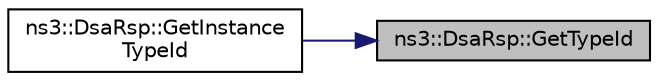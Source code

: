 digraph "ns3::DsaRsp::GetTypeId"
{
 // LATEX_PDF_SIZE
  edge [fontname="Helvetica",fontsize="10",labelfontname="Helvetica",labelfontsize="10"];
  node [fontname="Helvetica",fontsize="10",shape=record];
  rankdir="RL";
  Node1 [label="ns3::DsaRsp::GetTypeId",height=0.2,width=0.4,color="black", fillcolor="grey75", style="filled", fontcolor="black",tooltip="Get the type ID."];
  Node1 -> Node2 [dir="back",color="midnightblue",fontsize="10",style="solid",fontname="Helvetica"];
  Node2 [label="ns3::DsaRsp::GetInstance\lTypeId",height=0.2,width=0.4,color="black", fillcolor="white", style="filled",URL="$classns3_1_1_dsa_rsp.html#aafaa9ac3547307fb6c214c24ff703fc5",tooltip="Get the most derived TypeId for this Object."];
}
